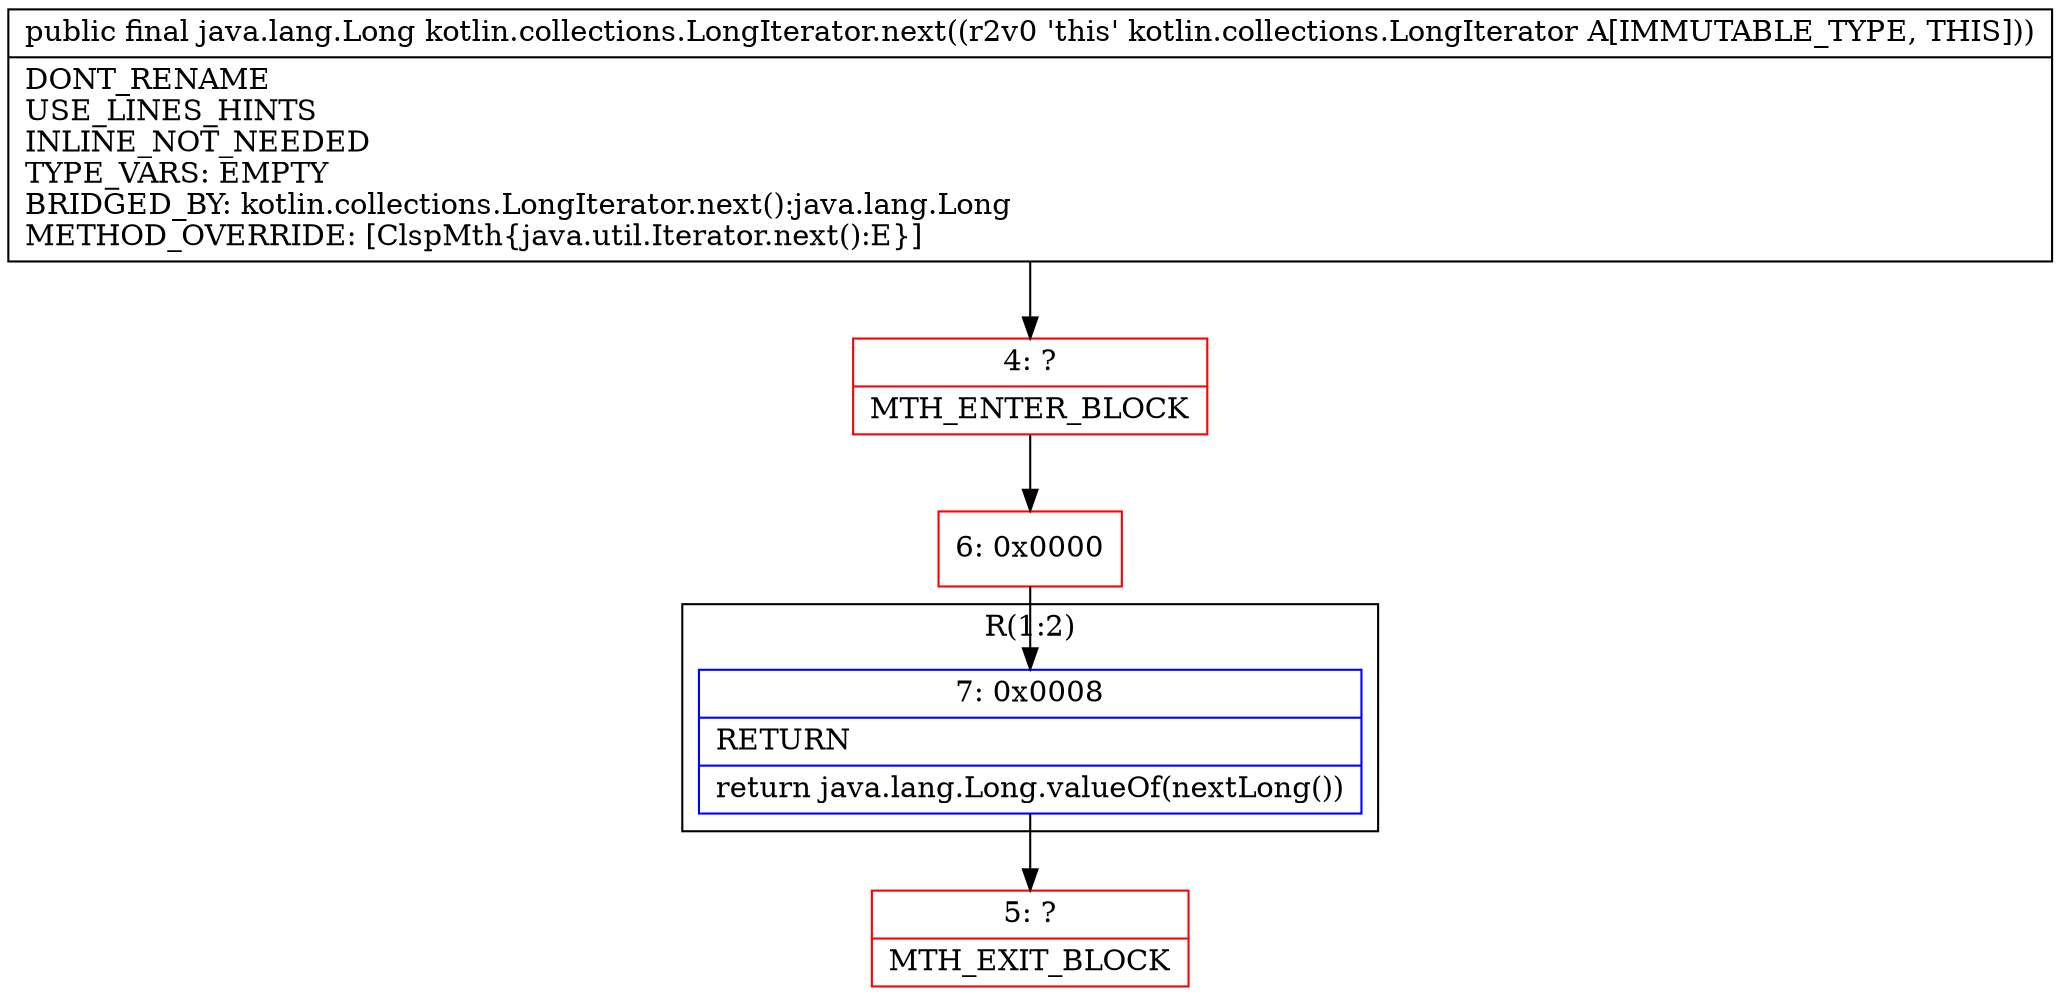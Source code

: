 digraph "CFG forkotlin.collections.LongIterator.next()Ljava\/lang\/Long;" {
subgraph cluster_Region_1825216904 {
label = "R(1:2)";
node [shape=record,color=blue];
Node_7 [shape=record,label="{7\:\ 0x0008|RETURN\l|return java.lang.Long.valueOf(nextLong())\l}"];
}
Node_4 [shape=record,color=red,label="{4\:\ ?|MTH_ENTER_BLOCK\l}"];
Node_6 [shape=record,color=red,label="{6\:\ 0x0000}"];
Node_5 [shape=record,color=red,label="{5\:\ ?|MTH_EXIT_BLOCK\l}"];
MethodNode[shape=record,label="{public final java.lang.Long kotlin.collections.LongIterator.next((r2v0 'this' kotlin.collections.LongIterator A[IMMUTABLE_TYPE, THIS]))  | DONT_RENAME\lUSE_LINES_HINTS\lINLINE_NOT_NEEDED\lTYPE_VARS: EMPTY\lBRIDGED_BY: kotlin.collections.LongIterator.next():java.lang.Long\lMETHOD_OVERRIDE: [ClspMth\{java.util.Iterator.next():E\}]\l}"];
MethodNode -> Node_4;Node_7 -> Node_5;
Node_4 -> Node_6;
Node_6 -> Node_7;
}

